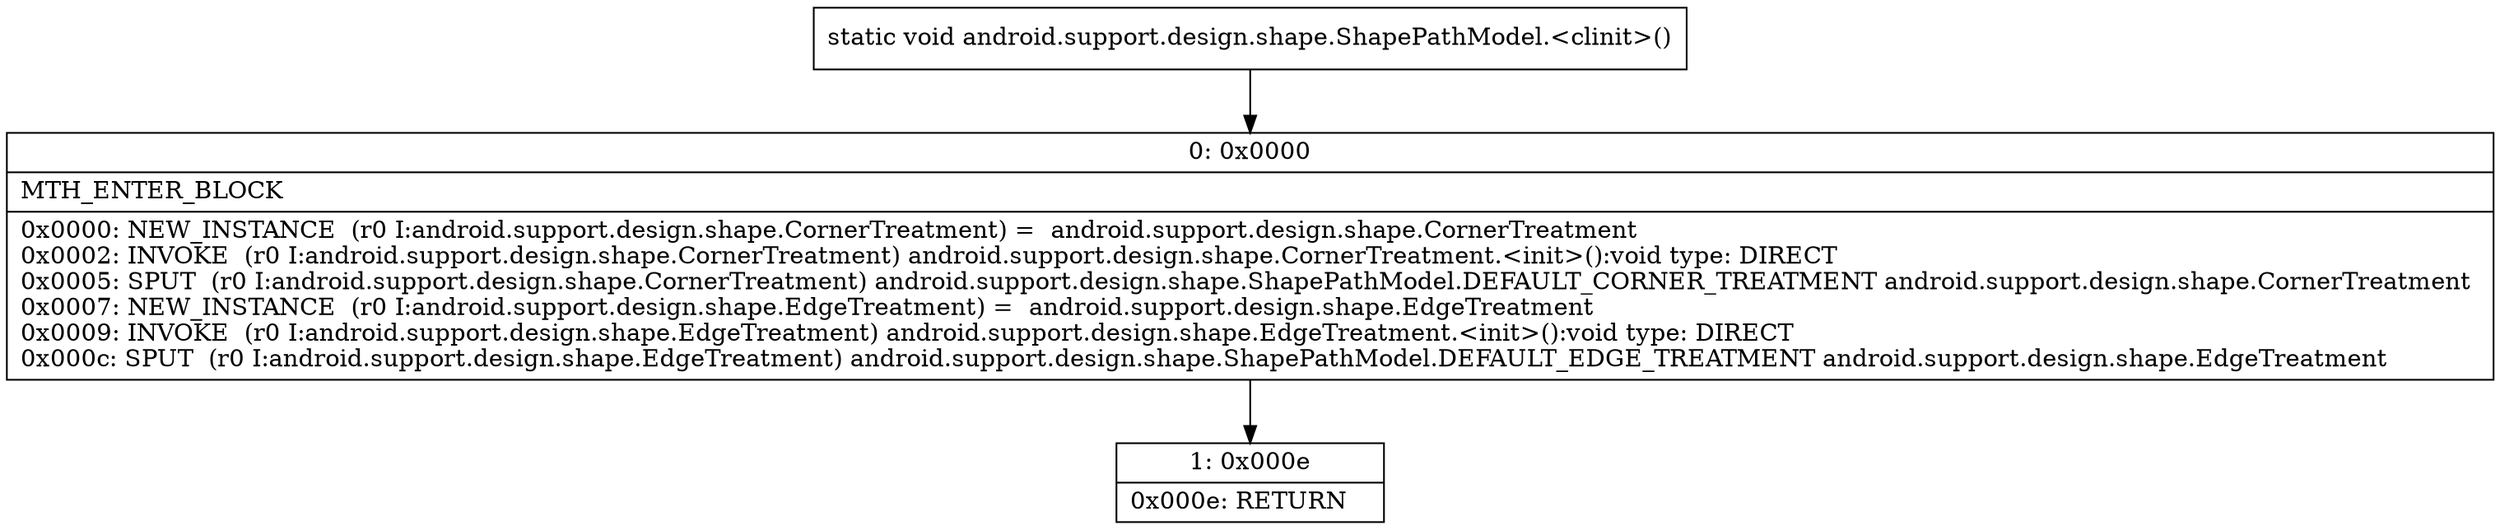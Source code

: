 digraph "CFG forandroid.support.design.shape.ShapePathModel.\<clinit\>()V" {
Node_0 [shape=record,label="{0\:\ 0x0000|MTH_ENTER_BLOCK\l|0x0000: NEW_INSTANCE  (r0 I:android.support.design.shape.CornerTreatment) =  android.support.design.shape.CornerTreatment \l0x0002: INVOKE  (r0 I:android.support.design.shape.CornerTreatment) android.support.design.shape.CornerTreatment.\<init\>():void type: DIRECT \l0x0005: SPUT  (r0 I:android.support.design.shape.CornerTreatment) android.support.design.shape.ShapePathModel.DEFAULT_CORNER_TREATMENT android.support.design.shape.CornerTreatment \l0x0007: NEW_INSTANCE  (r0 I:android.support.design.shape.EdgeTreatment) =  android.support.design.shape.EdgeTreatment \l0x0009: INVOKE  (r0 I:android.support.design.shape.EdgeTreatment) android.support.design.shape.EdgeTreatment.\<init\>():void type: DIRECT \l0x000c: SPUT  (r0 I:android.support.design.shape.EdgeTreatment) android.support.design.shape.ShapePathModel.DEFAULT_EDGE_TREATMENT android.support.design.shape.EdgeTreatment \l}"];
Node_1 [shape=record,label="{1\:\ 0x000e|0x000e: RETURN   \l}"];
MethodNode[shape=record,label="{static void android.support.design.shape.ShapePathModel.\<clinit\>() }"];
MethodNode -> Node_0;
Node_0 -> Node_1;
}

